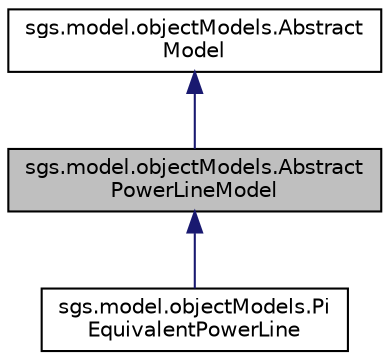digraph "sgs.model.objectModels.AbstractPowerLineModel"
{
  edge [fontname="Helvetica",fontsize="10",labelfontname="Helvetica",labelfontsize="10"];
  node [fontname="Helvetica",fontsize="10",shape=record];
  Node1 [label="sgs.model.objectModels.Abstract\lPowerLineModel",height=0.2,width=0.4,color="black", fillcolor="grey75", style="filled" fontcolor="black"];
  Node2 -> Node1 [dir="back",color="midnightblue",fontsize="10",style="solid",fontname="Helvetica"];
  Node2 [label="sgs.model.objectModels.Abstract\lModel",height=0.2,width=0.4,color="black", fillcolor="white", style="filled",URL="$classsgs_1_1model_1_1object_models_1_1_abstract_model.html"];
  Node1 -> Node3 [dir="back",color="midnightblue",fontsize="10",style="solid",fontname="Helvetica"];
  Node3 [label="sgs.model.objectModels.Pi\lEquivalentPowerLine",height=0.2,width=0.4,color="black", fillcolor="white", style="filled",URL="$classsgs_1_1model_1_1object_models_1_1_pi_equivalent_power_line.html"];
}
